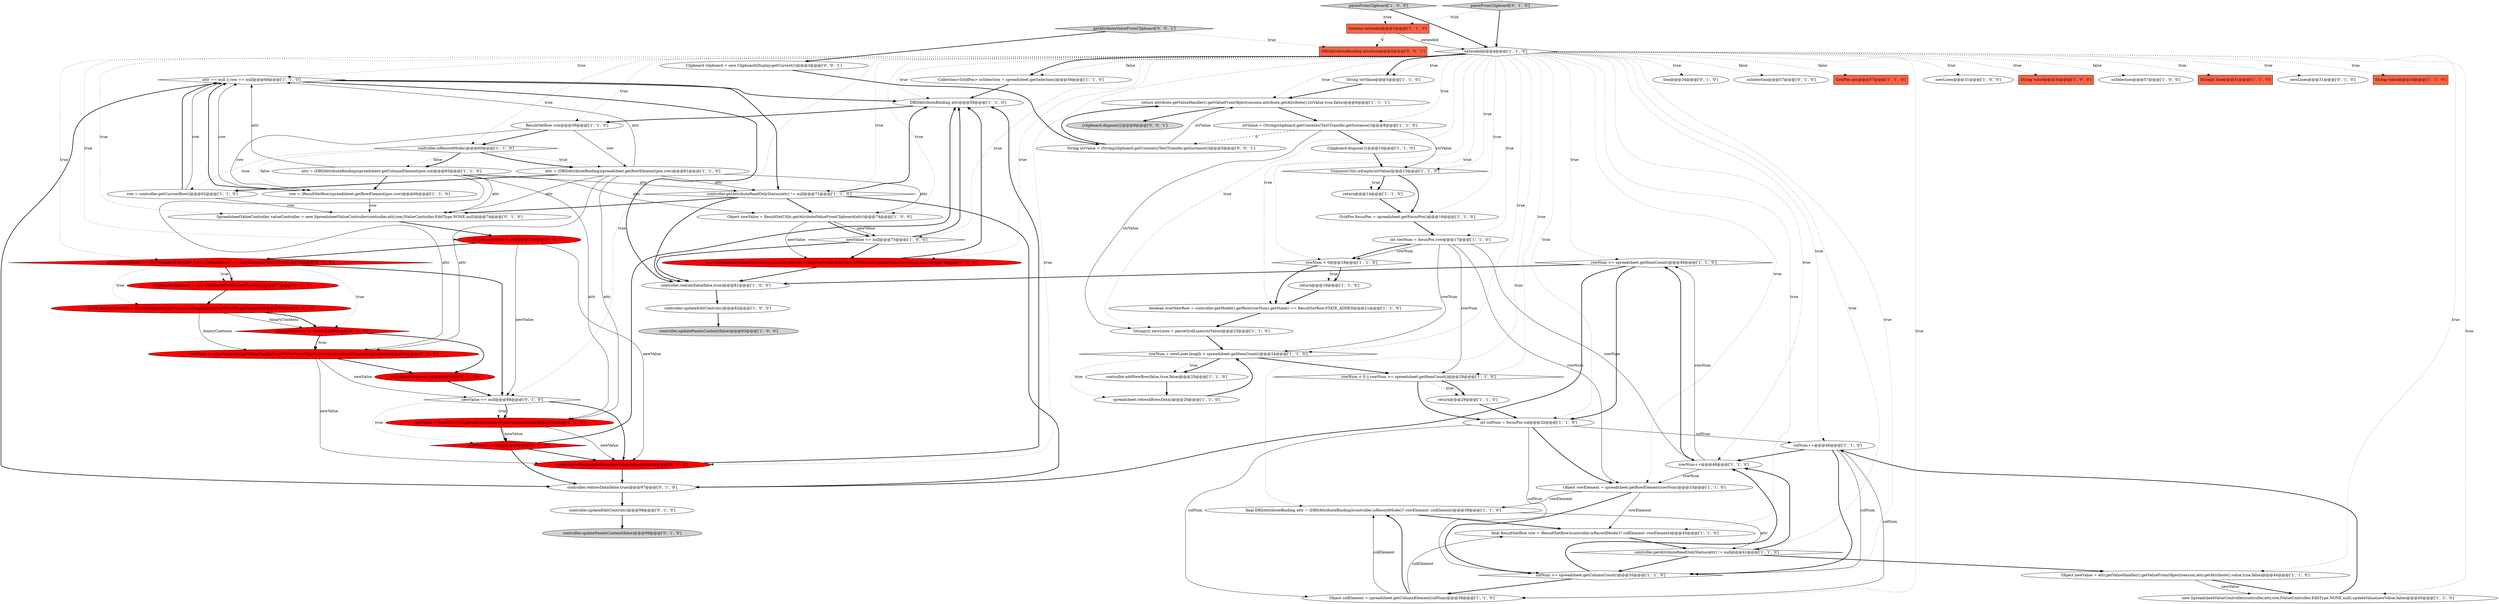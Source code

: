 digraph {
45 [style = filled, label = "controller.updatePanelsContent(false)@@@83@@@['1', '0', '0']", fillcolor = lightgray, shape = ellipse image = "AAA0AAABBB1BBB"];
72 [style = filled, label = "line@@@34@@@['0', '1', '0']", fillcolor = white, shape = ellipse image = "AAA0AAABBB2BBB"];
13 [style = filled, label = "return@@@14@@@['1', '1', '0']", fillcolor = white, shape = ellipse image = "AAA0AAABBB1BBB"];
67 [style = filled, label = "attr.getDataKind() == DBPDataKind.BINARY || attr.getDataKind() == DBPDataKind.CONTENT@@@76@@@['0', '1', '0']", fillcolor = red, shape = diamond image = "AAA1AAABBB2BBB"];
77 [style = filled, label = "String strValue = (String)clipboard.getContents(TextTransfer.getInstance())@@@5@@@['0', '0', '1']", fillcolor = white, shape = ellipse image = "AAA0AAABBB3BBB"];
65 [style = filled, label = "ssSelection@@@57@@@['0', '1', '0']", fillcolor = white, shape = ellipse image = "AAA0AAABBB2BBB"];
76 [style = filled, label = "Clipboard clipboard = new Clipboard(Display.getCurrent())@@@3@@@['0', '0', '1']", fillcolor = white, shape = ellipse image = "AAA0AAABBB3BBB"];
17 [style = filled, label = "GridPos pos@@@57@@@['1', '1', '0']", fillcolor = tomato, shape = box image = "AAA0AAABBB1BBB"];
6 [style = filled, label = "attr == null || row == null@@@68@@@['1', '1', '0']", fillcolor = white, shape = diamond image = "AAA0AAABBB1BBB"];
31 [style = filled, label = "return@@@19@@@['1', '1', '0']", fillcolor = white, shape = ellipse image = "AAA0AAABBB1BBB"];
47 [style = filled, label = "ResultSetRow row@@@59@@@['1', '1', '0']", fillcolor = white, shape = ellipse image = "AAA0AAABBB1BBB"];
21 [style = filled, label = "final DBDAttributeBinding attr = (DBDAttributeBinding)(controller.isRecordMode()? rowElement: colElement)@@@39@@@['1', '1', '0']", fillcolor = white, shape = ellipse image = "AAA0AAABBB1BBB"];
30 [style = filled, label = "String strValue@@@5@@@['1', '1', '0']", fillcolor = white, shape = ellipse image = "AAA0AAABBB1BBB"];
32 [style = filled, label = "return@@@29@@@['1', '1', '0']", fillcolor = white, shape = ellipse image = "AAA0AAABBB1BBB"];
25 [style = filled, label = "int colNum = focusPos.col@@@32@@@['1', '1', '0']", fillcolor = white, shape = ellipse image = "AAA0AAABBB1BBB"];
12 [style = filled, label = "newLines@@@31@@@['1', '0', '0']", fillcolor = white, shape = ellipse image = "AAA0AAABBB1BBB"];
20 [style = filled, label = "controller.isRecordMode()@@@60@@@['1', '1', '0']", fillcolor = white, shape = diamond image = "AAA0AAABBB1BBB"];
75 [style = filled, label = "{clipboard.dispose()}@@@8@@@['0', '0', '1']", fillcolor = lightgray, shape = ellipse image = "AAA0AAABBB3BBB"];
38 [style = filled, label = "row = (ResultSetRow)spreadsheet.getRowElement(pos.row)@@@66@@@['1', '1', '0']", fillcolor = white, shape = ellipse image = "AAA0AAABBB1BBB"];
16 [style = filled, label = "int rowNum = focusPos.row@@@17@@@['1', '1', '0']", fillcolor = white, shape = ellipse image = "AAA0AAABBB1BBB"];
55 [style = filled, label = "SpreadsheetValueController valueController = new SpreadsheetValueController(controller,attr,row,IValueController.EditType.NONE,null)@@@74@@@['0', '1', '0']", fillcolor = white, shape = ellipse image = "AAA0AAABBB2BBB"];
52 [style = filled, label = "Object newValue = attr.getValueHandler().getValueFromObject(session,attr.getAttribute(),value,true,false)@@@44@@@['1', '1', '0']", fillcolor = white, shape = ellipse image = "AAA0AAABBB1BBB"];
42 [style = filled, label = "new SpreadsheetValueController(controller,attr,row,IValueController.EditType.NONE,null).updateValue(newValue,false)@@@45@@@['1', '1', '0']", fillcolor = white, shape = ellipse image = "AAA0AAABBB1BBB"];
0 [style = filled, label = "strValue = (String)clipboard.getContents(TextTransfer.getInstance())@@@8@@@['1', '1', '0']", fillcolor = white, shape = ellipse image = "AAA0AAABBB1BBB"];
10 [style = filled, label = "GridPos focusPos = spreadsheet.getFocusPos()@@@16@@@['1', '1', '0']", fillcolor = white, shape = ellipse image = "AAA0AAABBB1BBB"];
35 [style = filled, label = "rowNum < 0 || rowNum >= spreadsheet.getItemCount()@@@28@@@['1', '1', '0']", fillcolor = white, shape = diamond image = "AAA0AAABBB1BBB"];
1 [style = filled, label = "rowNum++@@@48@@@['1', '1', '0']", fillcolor = white, shape = ellipse image = "AAA0AAABBB1BBB"];
26 [style = filled, label = "spreadsheet.refreshRowsData()@@@26@@@['1', '1', '0']", fillcolor = white, shape = ellipse image = "AAA0AAABBB1BBB"];
53 [style = filled, label = "attr = (DBDAttributeBinding)spreadsheet.getColumnElement(pos.col)@@@65@@@['1', '1', '0']", fillcolor = white, shape = ellipse image = "AAA0AAABBB1BBB"];
24 [style = filled, label = "CommonUtils.isEmpty(strValue)@@@13@@@['1', '1', '0']", fillcolor = white, shape = diamond image = "AAA0AAABBB1BBB"];
44 [style = filled, label = "boolean extended@@@2@@@['1', '1', '0']", fillcolor = tomato, shape = box image = "AAA0AAABBB1BBB"];
58 [style = filled, label = "controller.redrawData(false,true)@@@97@@@['0', '1', '0']", fillcolor = white, shape = ellipse image = "AAA0AAABBB2BBB"];
2 [style = filled, label = "String value@@@34@@@['1', '0', '0']", fillcolor = tomato, shape = box image = "AAA0AAABBB1BBB"];
18 [style = filled, label = "Object newValue = ResultSetUtils.getAttributeValueFromClipboard(attr)@@@74@@@['1', '0', '0']", fillcolor = white, shape = ellipse image = "AAA0AAABBB1BBB"];
7 [style = filled, label = "{clipboard.dispose()}@@@10@@@['1', '1', '0']", fillcolor = white, shape = ellipse image = "AAA0AAABBB1BBB"];
33 [style = filled, label = "Collection<GridPos> ssSelection = spreadsheet.getSelection()@@@56@@@['1', '1', '0']", fillcolor = white, shape = ellipse image = "AAA0AAABBB1BBB"];
50 [style = filled, label = "colNum++@@@46@@@['1', '1', '0']", fillcolor = white, shape = ellipse image = "AAA0AAABBB1BBB"];
54 [style = filled, label = "Object newValue = null@@@75@@@['0', '1', '0']", fillcolor = red, shape = ellipse image = "AAA1AAABBB2BBB"];
60 [style = filled, label = "controller.updateEditControls()@@@98@@@['0', '1', '0']", fillcolor = white, shape = ellipse image = "AAA0AAABBB2BBB"];
11 [style = filled, label = "final ResultSetRow row = (ResultSetRow)(controller.isRecordMode()? colElement: rowElement)@@@40@@@['1', '1', '0']", fillcolor = white, shape = ellipse image = "AAA0AAABBB1BBB"];
29 [style = filled, label = "controller.addNewRow(false,true,false)@@@25@@@['1', '1', '0']", fillcolor = white, shape = ellipse image = "AAA0AAABBB1BBB"];
4 [style = filled, label = "rowNum >= spreadsheet.getItemCount()@@@49@@@['1', '1', '0']", fillcolor = white, shape = diamond image = "AAA0AAABBB1BBB"];
34 [style = filled, label = "pasteFromClipboard['1', '0', '0']", fillcolor = lightgray, shape = diamond image = "AAA0AAABBB1BBB"];
62 [style = filled, label = "controller.updatePanelsContent(false)@@@99@@@['0', '1', '0']", fillcolor = lightgray, shape = ellipse image = "AAA0AAABBB2BBB"];
28 [style = filled, label = "return attribute.getValueHandler().getValueFromObject(session,attribute.getAttribute(),strValue,true,false)@@@6@@@['1', '1', '1']", fillcolor = white, shape = ellipse image = "AAA0AAABBB1BBB"];
9 [style = filled, label = "newValue == null@@@75@@@['1', '0', '0']", fillcolor = white, shape = diamond image = "AAA0AAABBB1BBB"];
5 [style = filled, label = "DBDAttributeBinding attr@@@58@@@['1', '1', '0']", fillcolor = white, shape = ellipse image = "AAA0AAABBB1BBB"];
68 [style = filled, label = "newValue == null@@@88@@@['0', '1', '0']", fillcolor = white, shape = diamond image = "AAA0AAABBB2BBB"];
51 [style = filled, label = "String(((( newLines = parseGridLines(strValue)@@@23@@@['1', '1', '0']", fillcolor = white, shape = ellipse image = "AAA0AAABBB1BBB"];
64 [style = filled, label = "byte(( binaryContents = (byte(()clipboard.getContents(SimpleByteArrayTransfer.getInstance())@@@79@@@['0', '1', '0']", fillcolor = red, shape = ellipse image = "AAA1AAABBB2BBB"];
8 [style = filled, label = "boolean overNewRow = controller.getModel().getRow(rowNum).getState() == ResultSetRow.STATE_ADDED@@@21@@@['1', '1', '0']", fillcolor = white, shape = ellipse image = "AAA0AAABBB1BBB"];
14 [style = filled, label = "ssSelection@@@57@@@['1', '0', '0']", fillcolor = white, shape = ellipse image = "AAA0AAABBB1BBB"];
37 [style = filled, label = "controller.updateEditControls()@@@82@@@['1', '0', '0']", fillcolor = white, shape = ellipse image = "AAA0AAABBB1BBB"];
46 [style = filled, label = "controller.getAttributeReadOnlyStatus(attr) != null@@@41@@@['1', '1', '0']", fillcolor = white, shape = diamond image = "AAA0AAABBB1BBB"];
69 [style = filled, label = "valueController.updateValue(newValue,false)@@@94@@@['0', '1', '0']", fillcolor = red, shape = ellipse image = "AAA1AAABBB2BBB"];
63 [style = filled, label = "binaryContents != null@@@80@@@['0', '1', '0']", fillcolor = red, shape = diamond image = "AAA1AAABBB2BBB"];
15 [style = filled, label = "String(( line@@@31@@@['1', '1', '0']", fillcolor = tomato, shape = box image = "AAA0AAABBB1BBB"];
61 [style = filled, label = "Clipboard clipboard = new Clipboard(Display.getCurrent())@@@77@@@['0', '1', '0']", fillcolor = red, shape = ellipse image = "AAA1AAABBB2BBB"];
22 [style = filled, label = "rowNum < 0@@@18@@@['1', '1', '0']", fillcolor = white, shape = diamond image = "AAA0AAABBB1BBB"];
41 [style = filled, label = "controller.redrawData(false,true)@@@81@@@['1', '0', '0']", fillcolor = white, shape = ellipse image = "AAA0AAABBB1BBB"];
71 [style = filled, label = "pasteFromClipboard['0', '1', '0']", fillcolor = lightgray, shape = diamond image = "AAA0AAABBB2BBB"];
59 [style = filled, label = "newLines@@@31@@@['0', '1', '0']", fillcolor = white, shape = ellipse image = "AAA0AAABBB2BBB"];
56 [style = filled, label = "newValue = valueController.getValueHandler().getValueFromObject(session,attr,binaryContents,false,false)@@@81@@@['0', '1', '0']", fillcolor = red, shape = ellipse image = "AAA1AAABBB2BBB"];
66 [style = filled, label = "{clipboard.dispose()}@@@84@@@['0', '1', '0']", fillcolor = red, shape = ellipse image = "AAA1AAABBB2BBB"];
43 [style = filled, label = "extended@@@4@@@['1', '1', '0']", fillcolor = white, shape = diamond image = "AAA0AAABBB1BBB"];
19 [style = filled, label = "attr = (DBDAttributeBinding)spreadsheet.getRowElement(pos.row)@@@61@@@['1', '1', '0']", fillcolor = white, shape = ellipse image = "AAA0AAABBB1BBB"];
23 [style = filled, label = "Object colElement = spreadsheet.getColumnElement(colNum)@@@38@@@['1', '1', '0']", fillcolor = white, shape = ellipse image = "AAA0AAABBB1BBB"];
49 [style = filled, label = "controller.getAttributeReadOnlyStatus(attr) != null@@@71@@@['1', '1', '0']", fillcolor = white, shape = diamond image = "AAA0AAABBB1BBB"];
74 [style = filled, label = "getAttributeValueFromClipboard['0', '0', '1']", fillcolor = lightgray, shape = diamond image = "AAA0AAABBB3BBB"];
73 [style = filled, label = "DBDAttributeBinding attribute@@@2@@@['0', '0', '1']", fillcolor = tomato, shape = box image = "AAA0AAABBB3BBB"];
40 [style = filled, label = "row = controller.getCurrentRow()@@@62@@@['1', '1', '0']", fillcolor = white, shape = ellipse image = "AAA0AAABBB1BBB"];
27 [style = filled, label = "colNum >= spreadsheet.getColumnCount()@@@35@@@['1', '1', '0']", fillcolor = white, shape = diamond image = "AAA0AAABBB1BBB"];
70 [style = filled, label = "newValue == null@@@90@@@['0', '1', '0']", fillcolor = red, shape = diamond image = "AAA1AAABBB2BBB"];
48 [style = filled, label = "rowNum + newLines.length > spreadsheet.getItemCount()@@@24@@@['1', '1', '0']", fillcolor = white, shape = diamond image = "AAA0AAABBB1BBB"];
36 [style = filled, label = "String value@@@34@@@['1', '1', '0']", fillcolor = tomato, shape = box image = "AAA0AAABBB1BBB"];
57 [style = filled, label = "newValue = ResultSetUtils.getAttributeValueFromClipboard(attr)@@@89@@@['0', '1', '0']", fillcolor = red, shape = ellipse image = "AAA1AAABBB2BBB"];
3 [style = filled, label = "Object rowElement = spreadsheet.getRowElement(rowNum)@@@33@@@['1', '1', '0']", fillcolor = white, shape = ellipse image = "AAA0AAABBB1BBB"];
39 [style = filled, label = "new SpreadsheetValueController(controller,attr,row,IValueController.EditType.NONE,null).updateValue(newValue,false)@@@78@@@['1', '0', '0']", fillcolor = red, shape = ellipse image = "AAA1AAABBB1BBB"];
56->69 [style = solid, label="newValue"];
40->6 [style = solid, label="row"];
1->4 [style = solid, label="rowNum"];
18->39 [style = solid, label="newValue"];
22->31 [style = dotted, label="true"];
43->68 [style = dotted, label="true"];
4->25 [style = bold, label=""];
40->6 [style = bold, label=""];
68->69 [style = bold, label=""];
43->35 [style = dotted, label="true"];
20->38 [style = dotted, label="false"];
70->69 [style = bold, label=""];
71->44 [style = dotted, label="true"];
48->29 [style = bold, label=""];
19->49 [style = solid, label="attr"];
43->5 [style = dotted, label="true"];
54->69 [style = solid, label="newValue"];
43->51 [style = dotted, label="true"];
43->6 [style = dotted, label="true"];
63->56 [style = bold, label=""];
58->60 [style = bold, label=""];
16->22 [style = solid, label="rowNum"];
48->35 [style = bold, label=""];
11->46 [style = bold, label=""];
53->49 [style = solid, label="attr"];
8->51 [style = bold, label=""];
20->40 [style = dotted, label="true"];
3->21 [style = solid, label="rowElement"];
43->17 [style = dotted, label="false"];
61->64 [style = bold, label=""];
3->27 [style = bold, label=""];
49->55 [style = bold, label=""];
22->8 [style = bold, label=""];
28->0 [style = bold, label=""];
63->66 [style = bold, label=""];
48->26 [style = dotted, label="true"];
51->48 [style = bold, label=""];
30->28 [style = bold, label=""];
69->58 [style = bold, label=""];
3->11 [style = solid, label="rowElement"];
43->55 [style = dotted, label="true"];
67->61 [style = dotted, label="true"];
43->8 [style = dotted, label="true"];
53->56 [style = solid, label="attr"];
50->27 [style = solid, label="colNum"];
32->25 [style = bold, label=""];
43->54 [style = dotted, label="true"];
6->41 [style = bold, label=""];
43->46 [style = dotted, label="true"];
9->5 [style = bold, label=""];
67->68 [style = bold, label=""];
54->68 [style = solid, label="newValue"];
44->73 [style = dashed, label="0"];
53->38 [style = bold, label=""];
69->5 [style = bold, label=""];
64->56 [style = solid, label="binaryContents"];
24->10 [style = bold, label=""];
68->70 [style = dotted, label="true"];
0->77 [style = dashed, label="0"];
1->4 [style = bold, label=""];
63->56 [style = dotted, label="true"];
9->39 [style = bold, label=""];
43->12 [style = dotted, label="true"];
43->72 [style = dotted, label="true"];
49->58 [style = bold, label=""];
53->6 [style = solid, label="attr"];
38->55 [style = solid, label="row"];
25->3 [style = bold, label=""];
43->9 [style = dotted, label="true"];
41->37 [style = bold, label=""];
40->55 [style = solid, label="row"];
60->62 [style = bold, label=""];
6->49 [style = bold, label=""];
43->11 [style = dotted, label="true"];
43->14 [style = dotted, label="false"];
43->65 [style = dotted, label="false"];
18->9 [style = solid, label="newValue"];
16->1 [style = solid, label="rowNum"];
43->4 [style = dotted, label="true"];
67->61 [style = bold, label=""];
57->70 [style = solid, label="newValue"];
35->32 [style = dotted, label="true"];
43->59 [style = dotted, label="true"];
43->30 [style = dotted, label="true"];
0->7 [style = bold, label=""];
29->26 [style = bold, label=""];
38->6 [style = bold, label=""];
7->24 [style = bold, label=""];
52->42 [style = bold, label=""];
50->23 [style = solid, label="colNum"];
16->35 [style = solid, label="rowNum"];
53->18 [style = solid, label="attr"];
70->5 [style = bold, label=""];
21->11 [style = bold, label=""];
43->0 [style = dotted, label="true"];
43->25 [style = dotted, label="true"];
19->56 [style = solid, label="attr"];
43->28 [style = dotted, label="true"];
49->18 [style = bold, label=""];
18->9 [style = bold, label=""];
49->41 [style = bold, label=""];
43->33 [style = bold, label=""];
25->23 [style = solid, label="colNum"];
43->49 [style = dotted, label="true"];
39->41 [style = bold, label=""];
37->45 [style = bold, label=""];
43->1 [style = dotted, label="true"];
43->47 [style = dotted, label="true"];
43->52 [style = dotted, label="true"];
43->69 [style = dotted, label="true"];
43->23 [style = dotted, label="true"];
20->19 [style = bold, label=""];
26->48 [style = bold, label=""];
49->5 [style = bold, label=""];
43->33 [style = dotted, label="false"];
57->70 [style = bold, label=""];
24->13 [style = bold, label=""];
24->13 [style = dotted, label="true"];
43->10 [style = dotted, label="true"];
53->57 [style = solid, label="attr"];
43->22 [style = dotted, label="true"];
13->10 [style = bold, label=""];
50->27 [style = bold, label=""];
47->38 [style = solid, label="row"];
43->24 [style = dotted, label="true"];
39->5 [style = bold, label=""];
1->3 [style = solid, label="rowNum"];
23->11 [style = solid, label="colElement"];
44->43 [style = solid, label="extended"];
43->16 [style = dotted, label="true"];
35->32 [style = bold, label=""];
16->3 [style = solid, label="rowNum"];
33->5 [style = bold, label=""];
56->66 [style = bold, label=""];
19->18 [style = solid, label="attr"];
47->19 [style = solid, label="row"];
21->46 [style = solid, label="attr"];
38->6 [style = solid, label="row"];
0->51 [style = solid, label="strValue"];
4->41 [style = bold, label=""];
43->27 [style = dotted, label="true"];
23->21 [style = solid, label="colElement"];
35->25 [style = bold, label=""];
28->75 [style = bold, label=""];
6->5 [style = bold, label=""];
4->58 [style = bold, label=""];
10->16 [style = bold, label=""];
54->67 [style = bold, label=""];
43->48 [style = dotted, label="true"];
43->3 [style = dotted, label="true"];
56->68 [style = solid, label="newValue"];
20->19 [style = dotted, label="true"];
64->63 [style = solid, label="binaryContents"];
52->42 [style = solid, label="newValue"];
19->40 [style = bold, label=""];
19->57 [style = solid, label="attr"];
43->36 [style = dotted, label="true"];
34->43 [style = bold, label=""];
31->8 [style = bold, label=""];
19->6 [style = solid, label="attr"];
34->44 [style = dotted, label="true"];
67->63 [style = dotted, label="true"];
27->1 [style = bold, label=""];
42->50 [style = bold, label=""];
43->50 [style = dotted, label="true"];
43->18 [style = dotted, label="true"];
68->57 [style = dotted, label="true"];
43->15 [style = dotted, label="true"];
43->2 [style = dotted, label="true"];
20->53 [style = dotted, label="false"];
67->64 [style = dotted, label="true"];
74->73 [style = dotted, label="true"];
64->63 [style = bold, label=""];
66->68 [style = bold, label=""];
76->77 [style = bold, label=""];
22->31 [style = bold, label=""];
53->55 [style = solid, label="attr"];
77->28 [style = bold, label=""];
43->42 [style = dotted, label="true"];
16->22 [style = bold, label=""];
20->53 [style = bold, label=""];
46->52 [style = bold, label=""];
25->50 [style = solid, label="colNum"];
43->30 [style = bold, label=""];
68->57 [style = bold, label=""];
5->47 [style = bold, label=""];
0->24 [style = solid, label="strValue"];
9->41 [style = bold, label=""];
70->58 [style = bold, label=""];
43->67 [style = dotted, label="true"];
23->21 [style = bold, label=""];
46->1 [style = bold, label=""];
71->43 [style = bold, label=""];
25->27 [style = solid, label="colNum"];
50->1 [style = bold, label=""];
46->27 [style = bold, label=""];
47->20 [style = bold, label=""];
43->20 [style = dotted, label="true"];
16->48 [style = solid, label="rowNum"];
57->69 [style = solid, label="newValue"];
27->23 [style = bold, label=""];
77->28 [style = solid, label="strValue"];
6->58 [style = bold, label=""];
55->54 [style = bold, label=""];
19->55 [style = solid, label="attr"];
43->21 [style = dotted, label="true"];
43->39 [style = dotted, label="true"];
74->76 [style = bold, label=""];
48->29 [style = dotted, label="true"];
}

